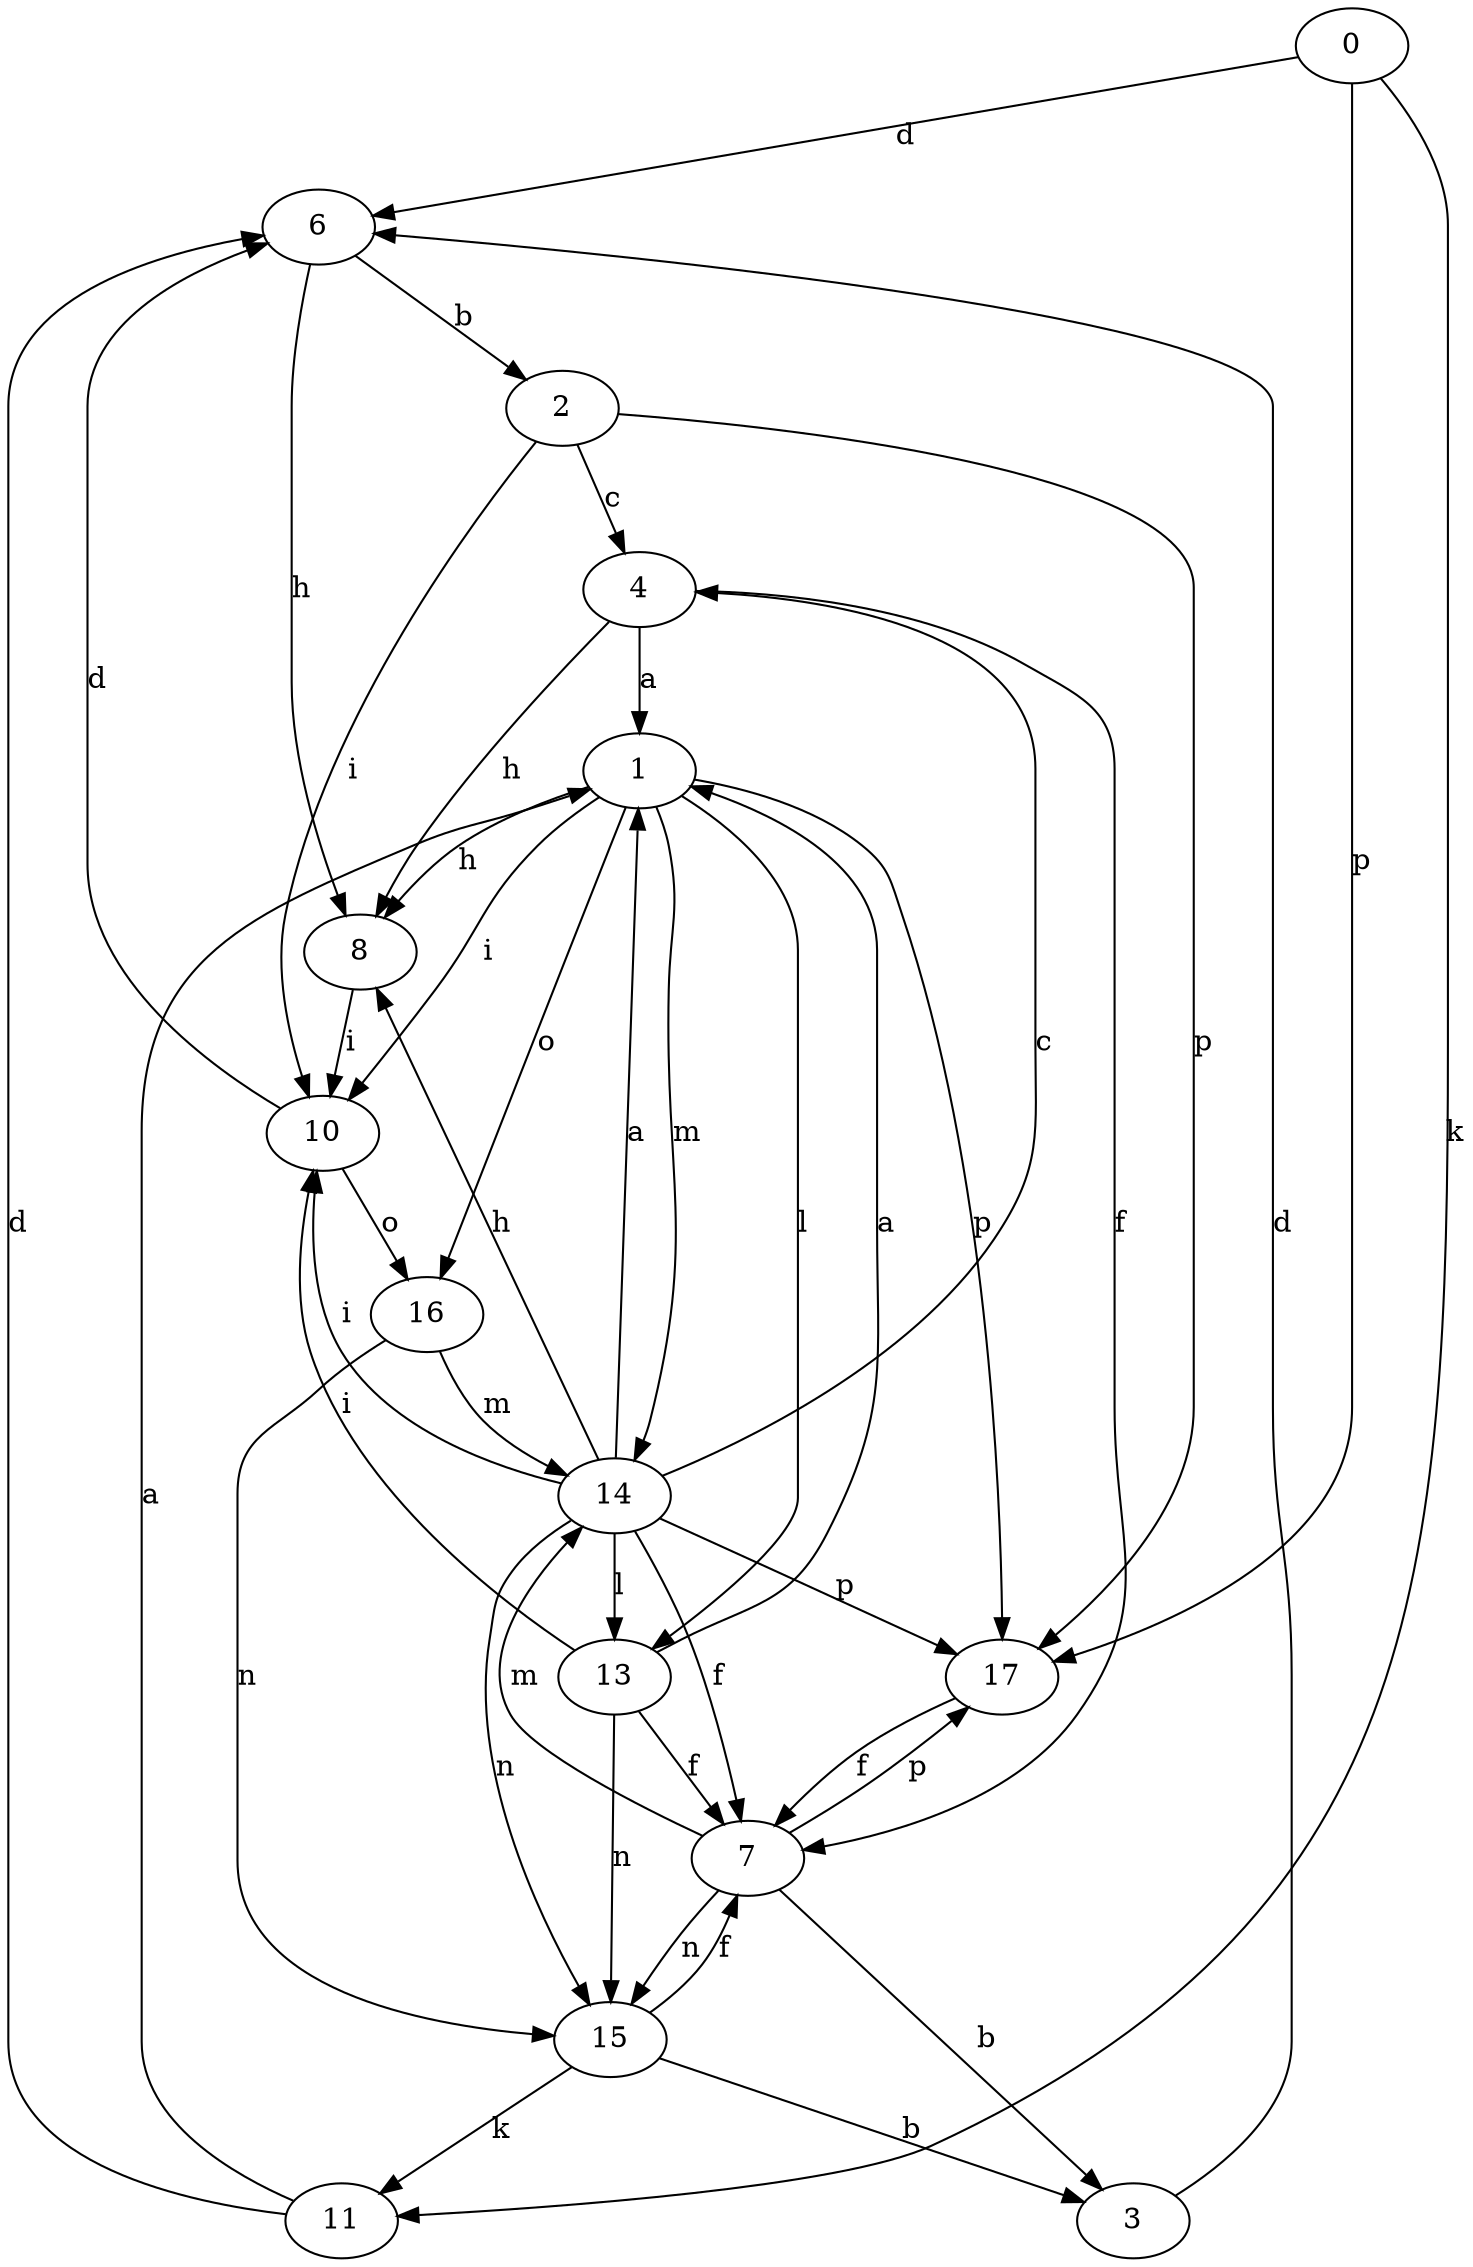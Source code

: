 strict digraph  {
0;
1;
2;
3;
4;
6;
7;
8;
10;
11;
13;
14;
15;
16;
17;
0 -> 6  [label=d];
0 -> 11  [label=k];
0 -> 17  [label=p];
1 -> 8  [label=h];
1 -> 10  [label=i];
1 -> 13  [label=l];
1 -> 14  [label=m];
1 -> 16  [label=o];
1 -> 17  [label=p];
2 -> 4  [label=c];
2 -> 10  [label=i];
2 -> 17  [label=p];
3 -> 6  [label=d];
4 -> 1  [label=a];
4 -> 7  [label=f];
4 -> 8  [label=h];
6 -> 2  [label=b];
6 -> 8  [label=h];
7 -> 3  [label=b];
7 -> 14  [label=m];
7 -> 15  [label=n];
7 -> 17  [label=p];
8 -> 10  [label=i];
10 -> 6  [label=d];
10 -> 16  [label=o];
11 -> 1  [label=a];
11 -> 6  [label=d];
13 -> 1  [label=a];
13 -> 7  [label=f];
13 -> 10  [label=i];
13 -> 15  [label=n];
14 -> 1  [label=a];
14 -> 4  [label=c];
14 -> 7  [label=f];
14 -> 8  [label=h];
14 -> 10  [label=i];
14 -> 13  [label=l];
14 -> 15  [label=n];
14 -> 17  [label=p];
15 -> 3  [label=b];
15 -> 7  [label=f];
15 -> 11  [label=k];
16 -> 14  [label=m];
16 -> 15  [label=n];
17 -> 7  [label=f];
}
